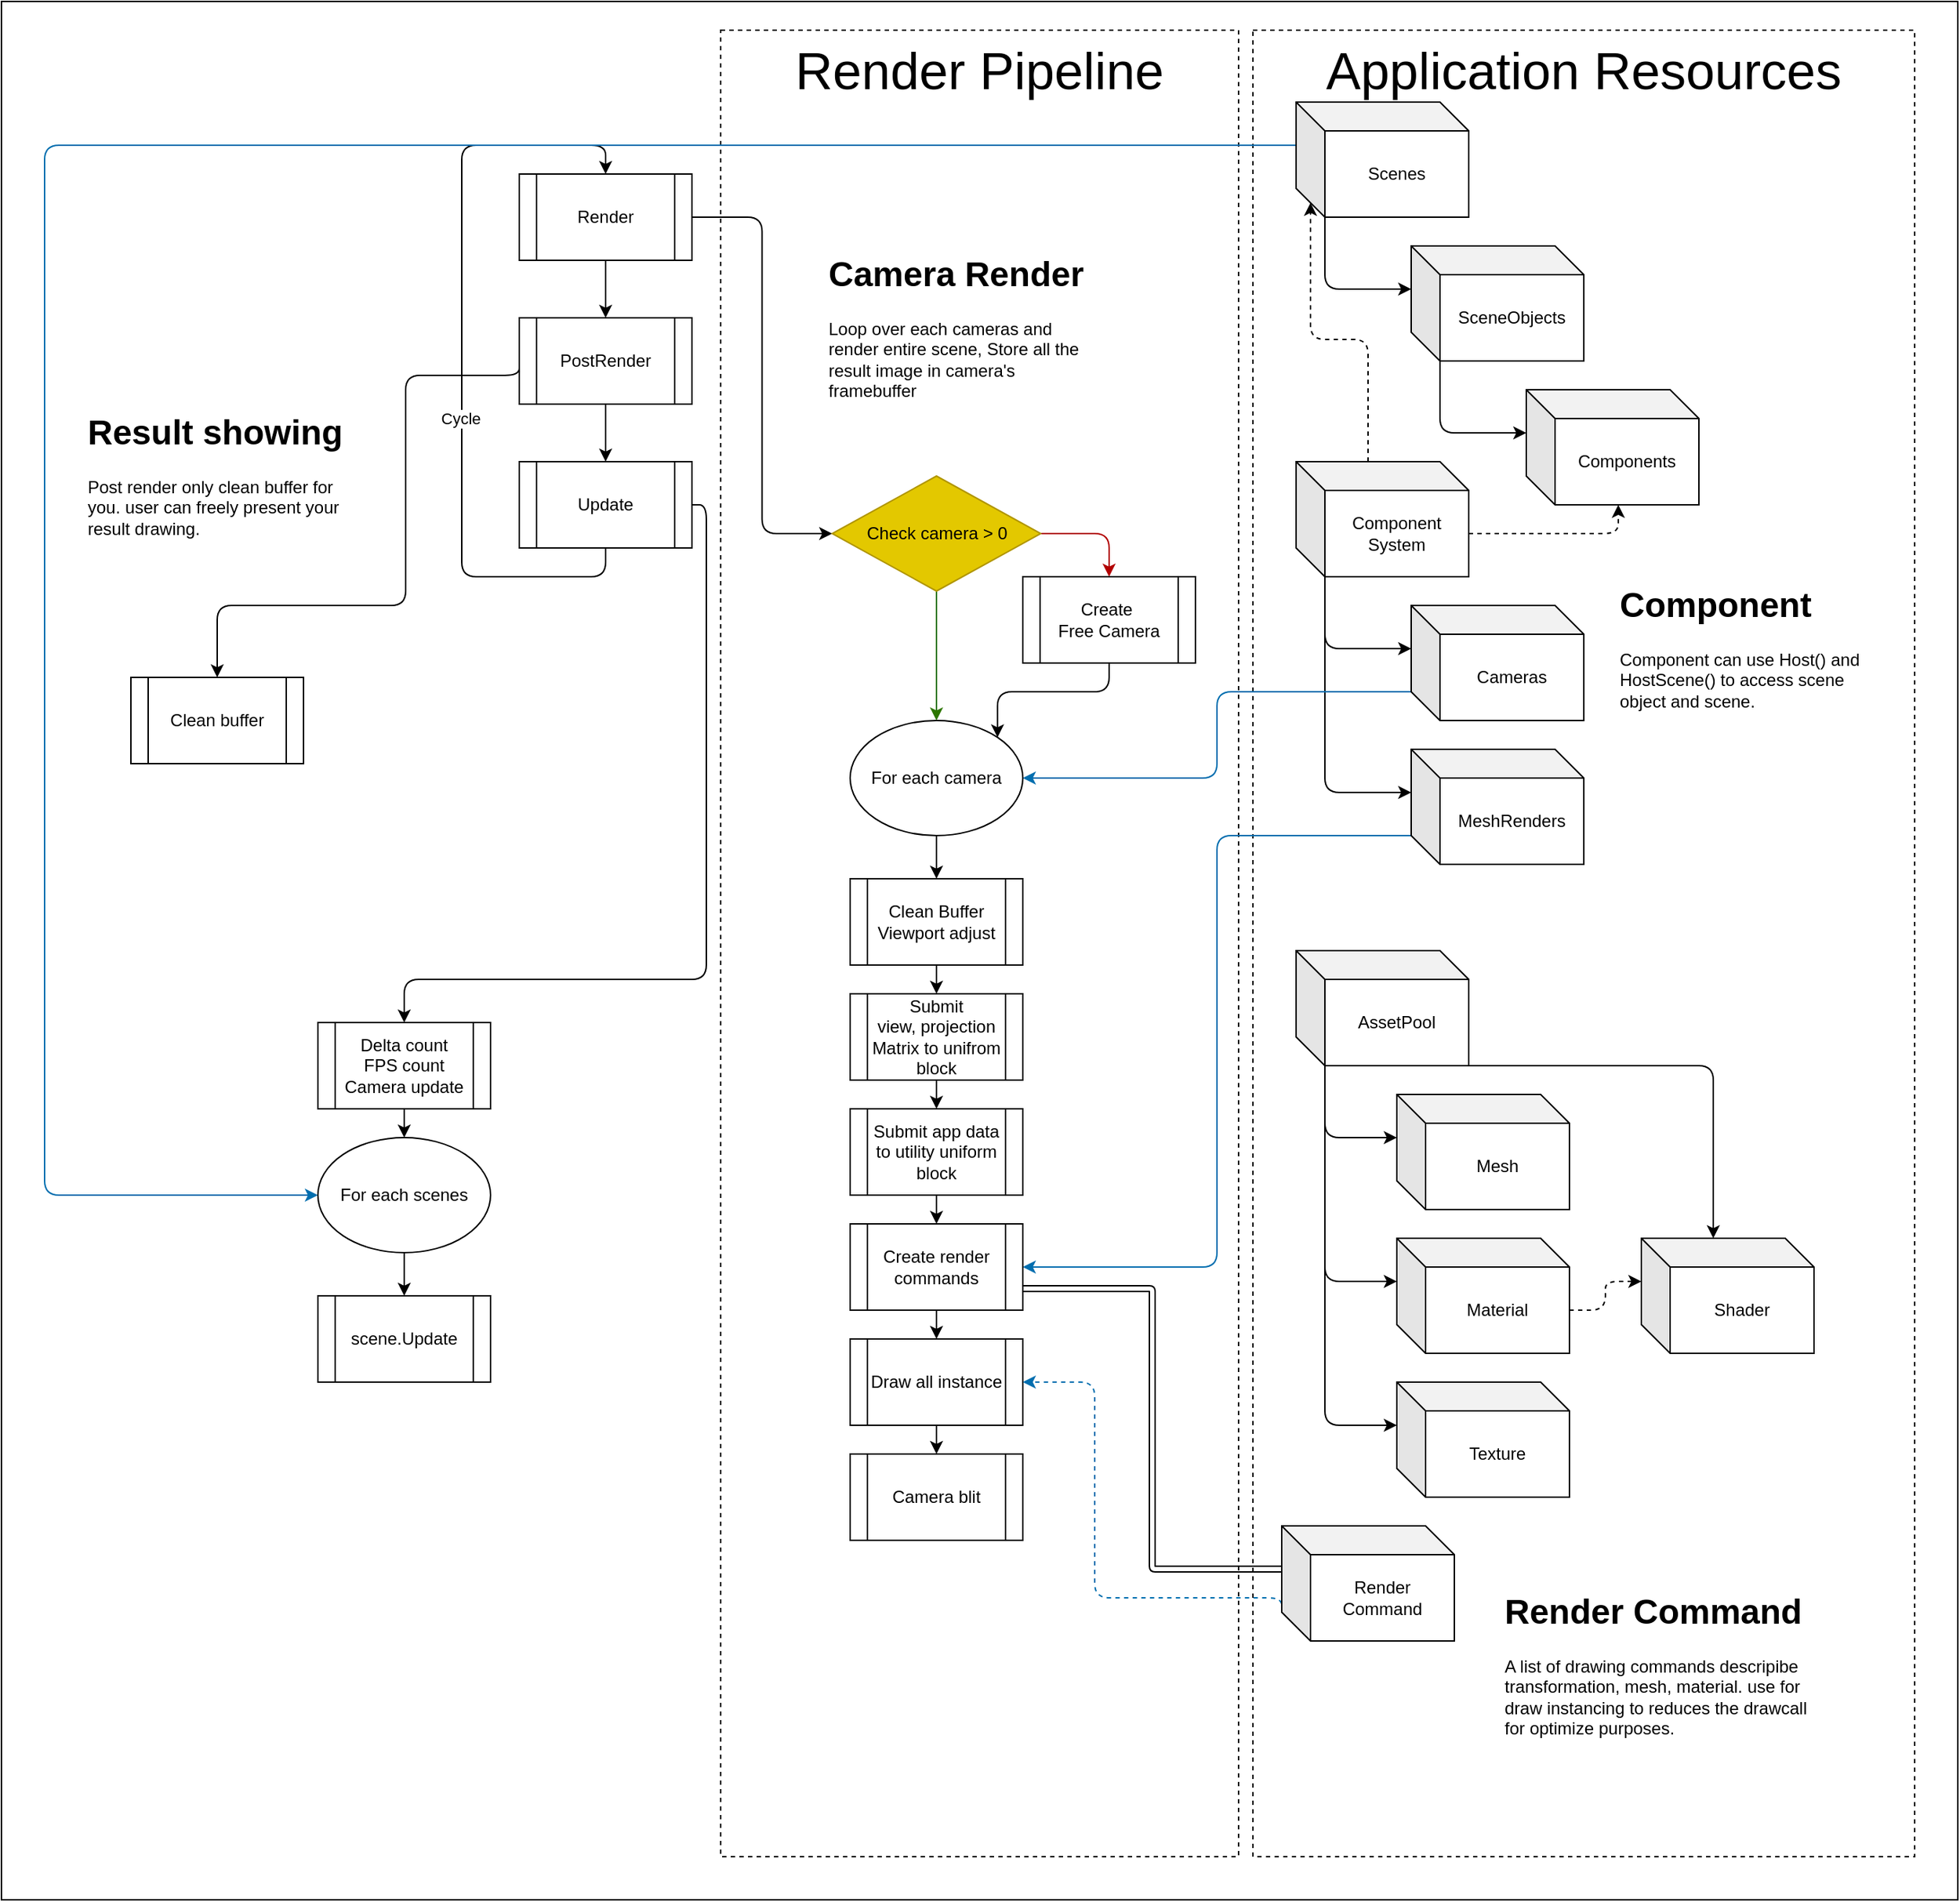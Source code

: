 <mxfile>
    <diagram id="YdkauRVhiUdcWWEY_Swd" name="Page-1">
        <mxGraphModel dx="1958" dy="790" grid="1" gridSize="10" guides="1" tooltips="1" connect="1" arrows="1" fold="1" page="1" pageScale="1" pageWidth="850" pageHeight="1100" math="0" shadow="0">
            <root>
                <mxCell id="0"/>
                <mxCell id="1" parent="0"/>
                <mxCell id="74" value="" style="rounded=0;whiteSpace=wrap;html=1;" parent="1" vertex="1">
                    <mxGeometry x="-180" y="10" width="1360" height="1320" as="geometry"/>
                </mxCell>
                <mxCell id="78" value="Render Pipeline" style="rounded=0;whiteSpace=wrap;html=1;fontSize=36;verticalAlign=top;dashed=1;" parent="1" vertex="1">
                    <mxGeometry x="320" y="30" width="360" height="1270" as="geometry"/>
                </mxCell>
                <mxCell id="75" value="Application Resources" style="rounded=0;whiteSpace=wrap;html=1;fontSize=36;verticalAlign=top;dashed=1;" parent="1" vertex="1">
                    <mxGeometry x="690" y="30" width="460" height="1270" as="geometry"/>
                </mxCell>
                <mxCell id="5" style="edgeStyle=none;html=1;exitX=0.5;exitY=1;exitDx=0;exitDy=0;entryX=0.5;entryY=0;entryDx=0;entryDy=0;" parent="1" source="2" target="3" edge="1">
                    <mxGeometry relative="1" as="geometry"/>
                </mxCell>
                <mxCell id="39" style="edgeStyle=orthogonalEdgeStyle;html=1;exitX=1;exitY=0.5;exitDx=0;exitDy=0;entryX=0;entryY=0.5;entryDx=0;entryDy=0;" parent="1" source="2" target="34" edge="1">
                    <mxGeometry relative="1" as="geometry"/>
                </mxCell>
                <mxCell id="2" value="Render" style="shape=process;whiteSpace=wrap;html=1;backgroundOutline=1;" parent="1" vertex="1">
                    <mxGeometry x="180" y="130" width="120" height="60" as="geometry"/>
                </mxCell>
                <mxCell id="6" style="edgeStyle=none;html=1;exitX=0.5;exitY=1;exitDx=0;exitDy=0;entryX=0.5;entryY=0;entryDx=0;entryDy=0;" parent="1" source="3" target="4" edge="1">
                    <mxGeometry relative="1" as="geometry"/>
                </mxCell>
                <mxCell id="58" style="edgeStyle=orthogonalEdgeStyle;html=1;exitX=0;exitY=0.5;exitDx=0;exitDy=0;entryX=0.5;entryY=0;entryDx=0;entryDy=0;" parent="1" source="3" target="57" edge="1">
                    <mxGeometry relative="1" as="geometry">
                        <Array as="points">
                            <mxPoint x="101" y="270"/>
                            <mxPoint x="101" y="430"/>
                            <mxPoint x="-30" y="430"/>
                        </Array>
                    </mxGeometry>
                </mxCell>
                <mxCell id="3" value="PostRender" style="shape=process;whiteSpace=wrap;html=1;backgroundOutline=1;" parent="1" vertex="1">
                    <mxGeometry x="180" y="230" width="120" height="60" as="geometry"/>
                </mxCell>
                <mxCell id="8" style="edgeStyle=orthogonalEdgeStyle;html=1;exitX=0.5;exitY=1;exitDx=0;exitDy=0;entryX=0.5;entryY=0;entryDx=0;entryDy=0;" parent="1" source="4" target="2" edge="1">
                    <mxGeometry relative="1" as="geometry">
                        <Array as="points">
                            <mxPoint x="240" y="410"/>
                            <mxPoint x="140" y="410"/>
                            <mxPoint x="140" y="110"/>
                            <mxPoint x="240" y="110"/>
                        </Array>
                    </mxGeometry>
                </mxCell>
                <mxCell id="9" value="Cycle" style="edgeLabel;html=1;align=center;verticalAlign=middle;resizable=0;points=[];" parent="8" vertex="1" connectable="0">
                    <mxGeometry x="-0.148" y="1" relative="1" as="geometry">
                        <mxPoint as="offset"/>
                    </mxGeometry>
                </mxCell>
                <mxCell id="61" style="edgeStyle=orthogonalEdgeStyle;html=1;exitX=1;exitY=0.5;exitDx=0;exitDy=0;entryX=0.5;entryY=0;entryDx=0;entryDy=0;" parent="1" source="4" target="60" edge="1">
                    <mxGeometry relative="1" as="geometry">
                        <Array as="points">
                            <mxPoint x="310" y="360"/>
                            <mxPoint x="310" y="690"/>
                            <mxPoint x="100" y="690"/>
                        </Array>
                    </mxGeometry>
                </mxCell>
                <mxCell id="4" value="Update" style="shape=process;whiteSpace=wrap;html=1;backgroundOutline=1;" parent="1" vertex="1">
                    <mxGeometry x="180" y="330" width="120" height="60" as="geometry"/>
                </mxCell>
                <mxCell id="28" style="edgeStyle=orthogonalEdgeStyle;html=1;exitX=0;exitY=0;exitDx=20;exitDy=80;exitPerimeter=0;entryX=0;entryY=0;entryDx=0;entryDy=30;entryPerimeter=0;" parent="1" source="10" target="11" edge="1">
                    <mxGeometry relative="1" as="geometry"/>
                </mxCell>
                <mxCell id="66" style="edgeStyle=orthogonalEdgeStyle;html=1;exitX=0;exitY=0;exitDx=0;exitDy=30;exitPerimeter=0;entryX=0;entryY=0.5;entryDx=0;entryDy=0;fillColor=#1ba1e2;strokeColor=#006EAF;" parent="1" source="10" target="62" edge="1">
                    <mxGeometry relative="1" as="geometry">
                        <Array as="points">
                            <mxPoint x="-150" y="110"/>
                            <mxPoint x="-150" y="840"/>
                        </Array>
                    </mxGeometry>
                </mxCell>
                <mxCell id="10" value="Scenes" style="shape=cube;whiteSpace=wrap;html=1;boundedLbl=1;backgroundOutline=1;darkOpacity=0.05;darkOpacity2=0.1;" parent="1" vertex="1">
                    <mxGeometry x="720" y="80" width="120" height="80" as="geometry"/>
                </mxCell>
                <mxCell id="55" style="edgeStyle=orthogonalEdgeStyle;html=1;exitX=0;exitY=0;exitDx=20;exitDy=80;exitPerimeter=0;entryX=0;entryY=0;entryDx=0;entryDy=30;entryPerimeter=0;" parent="1" source="11" target="54" edge="1">
                    <mxGeometry relative="1" as="geometry"/>
                </mxCell>
                <mxCell id="11" value="SceneObjects" style="shape=cube;whiteSpace=wrap;html=1;boundedLbl=1;backgroundOutline=1;darkOpacity=0.05;darkOpacity2=0.1;" parent="1" vertex="1">
                    <mxGeometry x="800" y="180" width="120" height="80" as="geometry"/>
                </mxCell>
                <mxCell id="26" style="edgeStyle=orthogonalEdgeStyle;html=1;exitX=0;exitY=0;exitDx=20;exitDy=80;exitPerimeter=0;entryX=0;entryY=0;entryDx=0;entryDy=30;entryPerimeter=0;" parent="1" source="12" target="13" edge="1">
                    <mxGeometry relative="1" as="geometry"/>
                </mxCell>
                <mxCell id="27" style="edgeStyle=orthogonalEdgeStyle;html=1;exitX=0;exitY=0;exitDx=20;exitDy=80;exitPerimeter=0;entryX=0;entryY=0;entryDx=0;entryDy=30;entryPerimeter=0;" parent="1" source="12" target="14" edge="1">
                    <mxGeometry relative="1" as="geometry"/>
                </mxCell>
                <mxCell id="56" style="edgeStyle=orthogonalEdgeStyle;html=1;exitX=0;exitY=0;exitDx=120;exitDy=50;exitPerimeter=0;entryX=0.533;entryY=1;entryDx=0;entryDy=0;entryPerimeter=0;dashed=1;" parent="1" source="12" target="54" edge="1">
                    <mxGeometry relative="1" as="geometry"/>
                </mxCell>
                <mxCell id="68" style="edgeStyle=orthogonalEdgeStyle;html=1;exitX=0;exitY=0;exitDx=50;exitDy=0;exitPerimeter=0;entryX=0;entryY=0;entryDx=10;entryDy=70;entryPerimeter=0;dashed=1;" parent="1" source="12" target="10" edge="1">
                    <mxGeometry relative="1" as="geometry"/>
                </mxCell>
                <mxCell id="12" value="Component&lt;br&gt;System" style="shape=cube;whiteSpace=wrap;html=1;boundedLbl=1;backgroundOutline=1;darkOpacity=0.05;darkOpacity2=0.1;" parent="1" vertex="1">
                    <mxGeometry x="720" y="330" width="120" height="80" as="geometry"/>
                </mxCell>
                <mxCell id="32" style="edgeStyle=orthogonalEdgeStyle;html=1;exitX=0;exitY=0;exitDx=0;exitDy=60;exitPerimeter=0;entryX=1;entryY=0.5;entryDx=0;entryDy=0;fillColor=#1ba1e2;strokeColor=#006EAF;" parent="1" source="13" target="31" edge="1">
                    <mxGeometry relative="1" as="geometry"/>
                </mxCell>
                <mxCell id="13" value="Cameras" style="shape=cube;whiteSpace=wrap;html=1;boundedLbl=1;backgroundOutline=1;darkOpacity=0.05;darkOpacity2=0.1;" parent="1" vertex="1">
                    <mxGeometry x="800" y="430" width="120" height="80" as="geometry"/>
                </mxCell>
                <mxCell id="45" style="edgeStyle=orthogonalEdgeStyle;html=1;exitX=0;exitY=0;exitDx=0;exitDy=60;exitPerimeter=0;entryX=1;entryY=0.5;entryDx=0;entryDy=0;fillColor=#1ba1e2;strokeColor=#006EAF;" parent="1" source="14" target="44" edge="1">
                    <mxGeometry relative="1" as="geometry"/>
                </mxCell>
                <mxCell id="14" value="MeshRenders" style="shape=cube;whiteSpace=wrap;html=1;boundedLbl=1;backgroundOutline=1;darkOpacity=0.05;darkOpacity2=0.1;" parent="1" vertex="1">
                    <mxGeometry x="800" y="530" width="120" height="80" as="geometry"/>
                </mxCell>
                <mxCell id="20" style="edgeStyle=orthogonalEdgeStyle;html=1;exitX=0;exitY=0;exitDx=20;exitDy=80;exitPerimeter=0;entryX=0;entryY=0;entryDx=0;entryDy=30;entryPerimeter=0;" parent="1" source="15" target="16" edge="1">
                    <mxGeometry relative="1" as="geometry"/>
                </mxCell>
                <mxCell id="21" style="edgeStyle=orthogonalEdgeStyle;html=1;exitX=0;exitY=0;exitDx=20;exitDy=80;exitPerimeter=0;entryX=0;entryY=0;entryDx=0;entryDy=30;entryPerimeter=0;" parent="1" source="15" target="17" edge="1">
                    <mxGeometry relative="1" as="geometry"/>
                </mxCell>
                <mxCell id="22" style="edgeStyle=orthogonalEdgeStyle;html=1;exitX=0;exitY=0;exitDx=20;exitDy=80;exitPerimeter=0;entryX=0;entryY=0;entryDx=0;entryDy=30;entryPerimeter=0;" parent="1" source="15" target="18" edge="1">
                    <mxGeometry relative="1" as="geometry"/>
                </mxCell>
                <mxCell id="23" style="edgeStyle=orthogonalEdgeStyle;html=1;exitX=1;exitY=1;exitDx=0;exitDy=0;exitPerimeter=0;entryX=0;entryY=0;entryDx=50;entryDy=0;entryPerimeter=0;" parent="1" source="15" target="19" edge="1">
                    <mxGeometry relative="1" as="geometry">
                        <Array as="points">
                            <mxPoint x="1010" y="750"/>
                        </Array>
                    </mxGeometry>
                </mxCell>
                <mxCell id="15" value="AssetPool" style="shape=cube;whiteSpace=wrap;html=1;boundedLbl=1;backgroundOutline=1;darkOpacity=0.05;darkOpacity2=0.1;" parent="1" vertex="1">
                    <mxGeometry x="720" y="670" width="120" height="80" as="geometry"/>
                </mxCell>
                <mxCell id="16" value="Mesh" style="shape=cube;whiteSpace=wrap;html=1;boundedLbl=1;backgroundOutline=1;darkOpacity=0.05;darkOpacity2=0.1;" parent="1" vertex="1">
                    <mxGeometry x="790" y="770" width="120" height="80" as="geometry"/>
                </mxCell>
                <mxCell id="25" style="edgeStyle=orthogonalEdgeStyle;html=1;exitX=0;exitY=0;exitDx=120;exitDy=50;exitPerimeter=0;entryX=0;entryY=0;entryDx=0;entryDy=30;entryPerimeter=0;dashed=1;" parent="1" source="17" target="19" edge="1">
                    <mxGeometry relative="1" as="geometry"/>
                </mxCell>
                <mxCell id="17" value="Material" style="shape=cube;whiteSpace=wrap;html=1;boundedLbl=1;backgroundOutline=1;darkOpacity=0.05;darkOpacity2=0.1;" parent="1" vertex="1">
                    <mxGeometry x="790" y="870" width="120" height="80" as="geometry"/>
                </mxCell>
                <mxCell id="18" value="Texture" style="shape=cube;whiteSpace=wrap;html=1;boundedLbl=1;backgroundOutline=1;darkOpacity=0.05;darkOpacity2=0.1;" parent="1" vertex="1">
                    <mxGeometry x="790" y="970" width="120" height="80" as="geometry"/>
                </mxCell>
                <mxCell id="19" value="Shader" style="shape=cube;whiteSpace=wrap;html=1;boundedLbl=1;backgroundOutline=1;darkOpacity=0.05;darkOpacity2=0.1;" parent="1" vertex="1">
                    <mxGeometry x="960" y="870" width="120" height="80" as="geometry"/>
                </mxCell>
                <mxCell id="30" value="&lt;h1&gt;Camera Render&lt;/h1&gt;&lt;p&gt;Loop over each cameras and render entire scene, Store all the result image in camera's framebuffer&lt;/p&gt;" style="text;html=1;strokeColor=none;fillColor=none;spacing=5;spacingTop=-20;whiteSpace=wrap;overflow=hidden;rounded=0;" parent="1" vertex="1">
                    <mxGeometry x="390" y="180" width="190" height="120" as="geometry"/>
                </mxCell>
                <mxCell id="47" style="edgeStyle=orthogonalEdgeStyle;html=1;exitX=0.5;exitY=1;exitDx=0;exitDy=0;entryX=0.5;entryY=0;entryDx=0;entryDy=0;" parent="1" source="31" target="41" edge="1">
                    <mxGeometry relative="1" as="geometry"/>
                </mxCell>
                <mxCell id="31" value="For each camera" style="ellipse;whiteSpace=wrap;html=1;" parent="1" vertex="1">
                    <mxGeometry x="410" y="510" width="120" height="80" as="geometry"/>
                </mxCell>
                <mxCell id="36" style="edgeStyle=orthogonalEdgeStyle;html=1;exitX=1;exitY=0.5;exitDx=0;exitDy=0;entryX=0.5;entryY=0;entryDx=0;entryDy=0;fillColor=#e51400;strokeColor=#B20000;" parent="1" source="34" target="35" edge="1">
                    <mxGeometry relative="1" as="geometry"/>
                </mxCell>
                <mxCell id="37" style="edgeStyle=orthogonalEdgeStyle;html=1;exitX=0.5;exitY=1;exitDx=0;exitDy=0;entryX=0.5;entryY=0;entryDx=0;entryDy=0;fillColor=#60a917;strokeColor=#2D7600;" parent="1" source="34" target="31" edge="1">
                    <mxGeometry relative="1" as="geometry"/>
                </mxCell>
                <mxCell id="34" value="Check camera &amp;gt; 0" style="rhombus;whiteSpace=wrap;html=1;fillColor=#e3c800;fontColor=#000000;strokeColor=#B09500;" parent="1" vertex="1">
                    <mxGeometry x="397.5" y="340" width="145" height="80" as="geometry"/>
                </mxCell>
                <mxCell id="38" style="edgeStyle=orthogonalEdgeStyle;html=1;exitX=0.5;exitY=1;exitDx=0;exitDy=0;entryX=1;entryY=0;entryDx=0;entryDy=0;" parent="1" source="35" target="31" edge="1">
                    <mxGeometry relative="1" as="geometry"/>
                </mxCell>
                <mxCell id="35" value="Create&amp;nbsp;&lt;br&gt;Free Camera" style="shape=process;whiteSpace=wrap;html=1;backgroundOutline=1;" parent="1" vertex="1">
                    <mxGeometry x="530" y="410" width="120" height="60" as="geometry"/>
                </mxCell>
                <mxCell id="46" style="edgeStyle=orthogonalEdgeStyle;html=1;exitX=0.5;exitY=1;exitDx=0;exitDy=0;entryX=0.5;entryY=0;entryDx=0;entryDy=0;" parent="1" source="41" target="42" edge="1">
                    <mxGeometry relative="1" as="geometry"/>
                </mxCell>
                <mxCell id="41" value="Clean Buffer&lt;br&gt;Viewport adjust" style="shape=process;whiteSpace=wrap;html=1;backgroundOutline=1;" parent="1" vertex="1">
                    <mxGeometry x="410" y="620" width="120" height="60" as="geometry"/>
                </mxCell>
                <mxCell id="48" style="edgeStyle=orthogonalEdgeStyle;html=1;exitX=0.5;exitY=1;exitDx=0;exitDy=0;entryX=0.5;entryY=0;entryDx=0;entryDy=0;" parent="1" source="42" target="43" edge="1">
                    <mxGeometry relative="1" as="geometry"/>
                </mxCell>
                <mxCell id="42" value="Submit&lt;br&gt;view, projection&lt;br&gt;Matrix to unifrom block" style="shape=process;whiteSpace=wrap;html=1;backgroundOutline=1;" parent="1" vertex="1">
                    <mxGeometry x="410" y="700" width="120" height="60" as="geometry"/>
                </mxCell>
                <mxCell id="49" style="edgeStyle=orthogonalEdgeStyle;html=1;exitX=0.5;exitY=1;exitDx=0;exitDy=0;entryX=0.5;entryY=0;entryDx=0;entryDy=0;" parent="1" source="43" target="44" edge="1">
                    <mxGeometry relative="1" as="geometry"/>
                </mxCell>
                <mxCell id="43" value="Submit app data&lt;br&gt;to utility uniform block" style="shape=process;whiteSpace=wrap;html=1;backgroundOutline=1;" parent="1" vertex="1">
                    <mxGeometry x="410" y="780" width="120" height="60" as="geometry"/>
                </mxCell>
                <mxCell id="51" style="edgeStyle=orthogonalEdgeStyle;html=1;exitX=0.5;exitY=1;exitDx=0;exitDy=0;entryX=0.5;entryY=0;entryDx=0;entryDy=0;" parent="1" source="44" target="50" edge="1">
                    <mxGeometry relative="1" as="geometry"/>
                </mxCell>
                <mxCell id="71" style="edgeStyle=orthogonalEdgeStyle;html=1;exitX=1;exitY=0.75;exitDx=0;exitDy=0;entryX=0;entryY=0;entryDx=0;entryDy=30;entryPerimeter=0;shape=link;" parent="1" source="44" target="70" edge="1">
                    <mxGeometry relative="1" as="geometry"/>
                </mxCell>
                <mxCell id="44" value="Create render commands" style="shape=process;whiteSpace=wrap;html=1;backgroundOutline=1;" parent="1" vertex="1">
                    <mxGeometry x="410" y="860" width="120" height="60" as="geometry"/>
                </mxCell>
                <mxCell id="53" style="edgeStyle=orthogonalEdgeStyle;html=1;exitX=0.5;exitY=1;exitDx=0;exitDy=0;entryX=0.5;entryY=0;entryDx=0;entryDy=0;" parent="1" source="50" target="52" edge="1">
                    <mxGeometry relative="1" as="geometry"/>
                </mxCell>
                <mxCell id="50" value="Draw all instance" style="shape=process;whiteSpace=wrap;html=1;backgroundOutline=1;" parent="1" vertex="1">
                    <mxGeometry x="410" y="940" width="120" height="60" as="geometry"/>
                </mxCell>
                <mxCell id="52" value="Camera blit" style="shape=process;whiteSpace=wrap;html=1;backgroundOutline=1;" parent="1" vertex="1">
                    <mxGeometry x="410" y="1020" width="120" height="60" as="geometry"/>
                </mxCell>
                <mxCell id="54" value="Components" style="shape=cube;whiteSpace=wrap;html=1;boundedLbl=1;backgroundOutline=1;darkOpacity=0.05;darkOpacity2=0.1;" parent="1" vertex="1">
                    <mxGeometry x="880" y="280" width="120" height="80" as="geometry"/>
                </mxCell>
                <mxCell id="57" value="Clean buffer" style="shape=process;whiteSpace=wrap;html=1;backgroundOutline=1;" parent="1" vertex="1">
                    <mxGeometry x="-90" y="480" width="120" height="60" as="geometry"/>
                </mxCell>
                <mxCell id="59" value="&lt;h1&gt;Result showing&lt;/h1&gt;&lt;div&gt;Post render only clean buffer for you. user can freely present your result drawing.&lt;/div&gt;" style="text;html=1;strokeColor=none;fillColor=none;spacing=5;spacingTop=-20;whiteSpace=wrap;overflow=hidden;rounded=0;" parent="1" vertex="1">
                    <mxGeometry x="-125" y="290" width="190" height="120" as="geometry"/>
                </mxCell>
                <mxCell id="65" style="edgeStyle=orthogonalEdgeStyle;html=1;exitX=0.5;exitY=1;exitDx=0;exitDy=0;" parent="1" source="60" target="62" edge="1">
                    <mxGeometry relative="1" as="geometry"/>
                </mxCell>
                <mxCell id="60" value="Delta count&lt;br&gt;FPS count&lt;br&gt;Camera update" style="shape=process;whiteSpace=wrap;html=1;backgroundOutline=1;" parent="1" vertex="1">
                    <mxGeometry x="40" y="720" width="120" height="60" as="geometry"/>
                </mxCell>
                <mxCell id="64" style="edgeStyle=orthogonalEdgeStyle;html=1;exitX=0.5;exitY=1;exitDx=0;exitDy=0;entryX=0.5;entryY=0;entryDx=0;entryDy=0;" parent="1" source="62" target="63" edge="1">
                    <mxGeometry relative="1" as="geometry"/>
                </mxCell>
                <mxCell id="62" value="For each scenes" style="ellipse;whiteSpace=wrap;html=1;" parent="1" vertex="1">
                    <mxGeometry x="40" y="800" width="120" height="80" as="geometry"/>
                </mxCell>
                <mxCell id="63" value="scene.Update" style="shape=process;whiteSpace=wrap;html=1;backgroundOutline=1;" parent="1" vertex="1">
                    <mxGeometry x="40" y="910" width="120" height="60" as="geometry"/>
                </mxCell>
                <mxCell id="67" value="&lt;h1&gt;Component&lt;/h1&gt;&lt;p&gt;Component can use Host() and HostScene() to access scene object and scene.&lt;/p&gt;" style="text;html=1;strokeColor=none;fillColor=none;spacing=5;spacingTop=-20;whiteSpace=wrap;overflow=hidden;rounded=0;" parent="1" vertex="1">
                    <mxGeometry x="940" y="410" width="190" height="120" as="geometry"/>
                </mxCell>
                <mxCell id="73" style="edgeStyle=orthogonalEdgeStyle;html=1;exitX=0;exitY=0;exitDx=0;exitDy=60;exitPerimeter=0;entryX=1;entryY=0.5;entryDx=0;entryDy=0;fillColor=#1ba1e2;strokeColor=#006EAF;dashed=1;" parent="1" source="70" target="50" edge="1">
                    <mxGeometry relative="1" as="geometry">
                        <Array as="points">
                            <mxPoint x="580" y="1120"/>
                            <mxPoint x="580" y="970"/>
                        </Array>
                    </mxGeometry>
                </mxCell>
                <mxCell id="70" value="Render&lt;br&gt;Command" style="shape=cube;whiteSpace=wrap;html=1;boundedLbl=1;backgroundOutline=1;darkOpacity=0.05;darkOpacity2=0.1;" parent="1" vertex="1">
                    <mxGeometry x="710" y="1070" width="120" height="80" as="geometry"/>
                </mxCell>
                <mxCell id="72" value="&lt;h1&gt;Render Command&lt;/h1&gt;&lt;p&gt;A list of drawing commands descripibe transformation, mesh, material. use for draw instancing to reduces the drawcall for optimize purposes.&lt;/p&gt;" style="text;html=1;strokeColor=none;fillColor=none;spacing=5;spacingTop=-20;whiteSpace=wrap;overflow=hidden;rounded=0;" parent="1" vertex="1">
                    <mxGeometry x="860" y="1110" width="230" height="120" as="geometry"/>
                </mxCell>
            </root>
        </mxGraphModel>
    </diagram>
</mxfile>